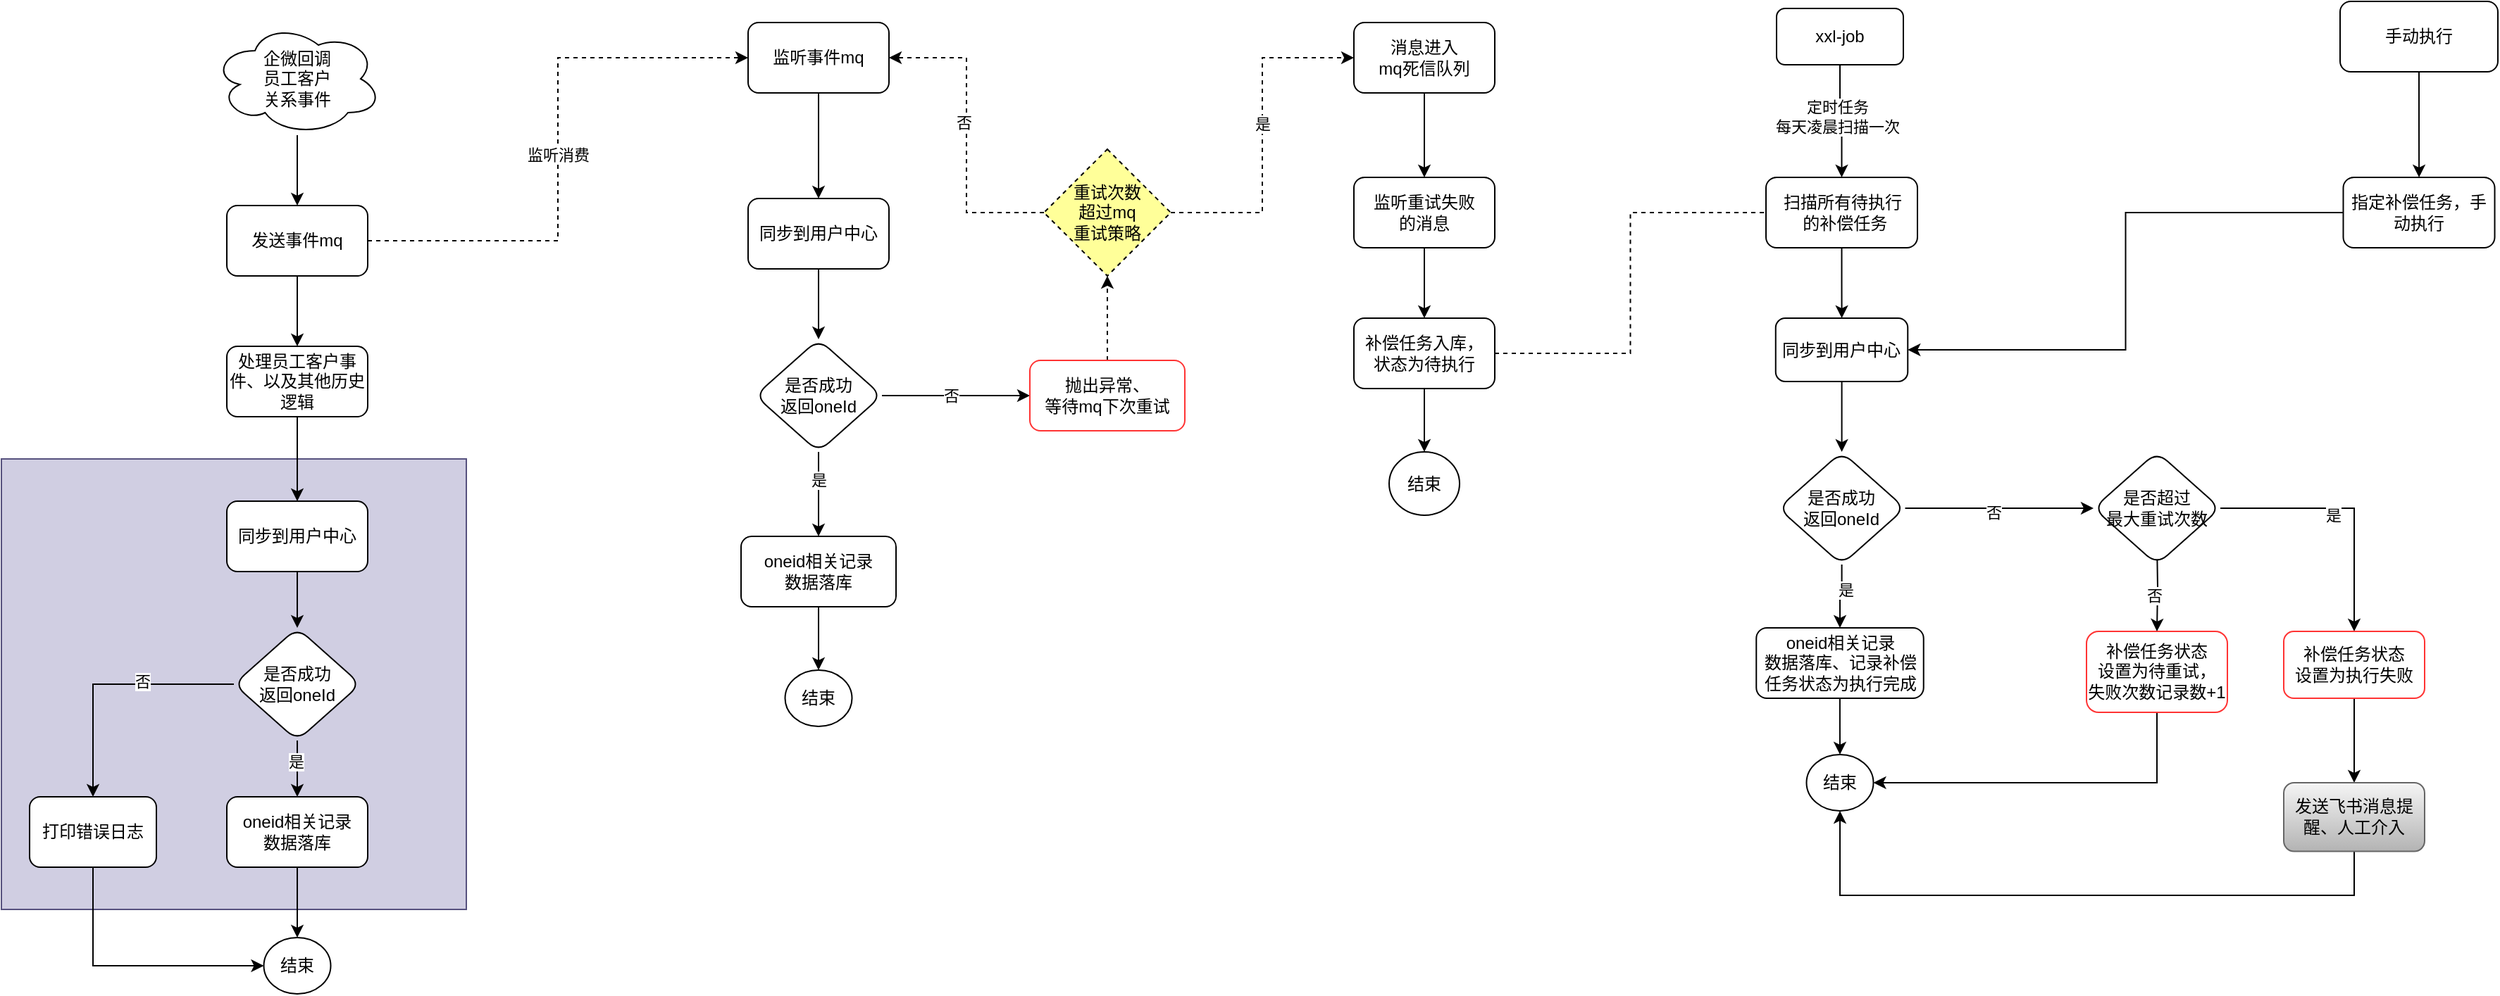 <mxfile version="21.5.2" type="github">
  <diagram name="第 1 页" id="4JoTaoSx7be4t_oKLLkg">
    <mxGraphModel dx="1272" dy="1990" grid="1" gridSize="10" guides="1" tooltips="1" connect="1" arrows="1" fold="1" page="1" pageScale="1" pageWidth="827" pageHeight="1169" math="0" shadow="0">
      <root>
        <mxCell id="0" />
        <mxCell id="1" parent="0" />
        <mxCell id="UK_X4ILq6T3edC79J_2B-37" value="" style="rounded=0;whiteSpace=wrap;html=1;fillColor=#d0cee2;strokeColor=#56517e;" vertex="1" parent="1">
          <mxGeometry x="50" y="200" width="330" height="320" as="geometry" />
        </mxCell>
        <mxCell id="UK_X4ILq6T3edC79J_2B-8" style="edgeStyle=orthogonalEdgeStyle;rounded=0;orthogonalLoop=1;jettySize=auto;html=1;entryX=0.5;entryY=0;entryDx=0;entryDy=0;" edge="1" parent="1" source="UK_X4ILq6T3edC79J_2B-5" target="UK_X4ILq6T3edC79J_2B-9">
          <mxGeometry relative="1" as="geometry">
            <mxPoint x="260" y="320" as="targetPoint" />
          </mxGeometry>
        </mxCell>
        <mxCell id="UK_X4ILq6T3edC79J_2B-5" value="处理员工客户事件、以及其他历史逻辑" style="rounded=1;whiteSpace=wrap;html=1;" vertex="1" parent="1">
          <mxGeometry x="210" y="120" width="100" height="50" as="geometry" />
        </mxCell>
        <mxCell id="UK_X4ILq6T3edC79J_2B-25" style="edgeStyle=orthogonalEdgeStyle;rounded=0;orthogonalLoop=1;jettySize=auto;html=1;entryX=0.5;entryY=0;entryDx=0;entryDy=0;" edge="1" parent="1" source="UK_X4ILq6T3edC79J_2B-6" target="UK_X4ILq6T3edC79J_2B-26">
          <mxGeometry relative="1" as="geometry">
            <mxPoint x="250" y="40" as="targetPoint" />
          </mxGeometry>
        </mxCell>
        <mxCell id="UK_X4ILq6T3edC79J_2B-6" value="企微回调&lt;br&gt;员工客户&lt;br&gt;关系事件" style="ellipse;shape=cloud;whiteSpace=wrap;html=1;" vertex="1" parent="1">
          <mxGeometry x="200" y="-110" width="120" height="80" as="geometry" />
        </mxCell>
        <mxCell id="UK_X4ILq6T3edC79J_2B-14" value="" style="edgeStyle=orthogonalEdgeStyle;rounded=0;orthogonalLoop=1;jettySize=auto;html=1;" edge="1" parent="1" source="UK_X4ILq6T3edC79J_2B-9" target="UK_X4ILq6T3edC79J_2B-13">
          <mxGeometry relative="1" as="geometry" />
        </mxCell>
        <mxCell id="UK_X4ILq6T3edC79J_2B-9" value="同步到用户中心" style="rounded=1;whiteSpace=wrap;html=1;" vertex="1" parent="1">
          <mxGeometry x="210" y="230" width="100" height="50" as="geometry" />
        </mxCell>
        <mxCell id="UK_X4ILq6T3edC79J_2B-16" value="" style="edgeStyle=orthogonalEdgeStyle;rounded=0;orthogonalLoop=1;jettySize=auto;html=1;" edge="1" parent="1" source="UK_X4ILq6T3edC79J_2B-13" target="UK_X4ILq6T3edC79J_2B-15">
          <mxGeometry relative="1" as="geometry" />
        </mxCell>
        <mxCell id="UK_X4ILq6T3edC79J_2B-17" value="是" style="edgeLabel;html=1;align=center;verticalAlign=middle;resizable=0;points=[];" vertex="1" connectable="0" parent="UK_X4ILq6T3edC79J_2B-16">
          <mxGeometry x="-0.28" y="-1" relative="1" as="geometry">
            <mxPoint as="offset" />
          </mxGeometry>
        </mxCell>
        <mxCell id="UK_X4ILq6T3edC79J_2B-19" value="" style="edgeStyle=orthogonalEdgeStyle;rounded=0;orthogonalLoop=1;jettySize=auto;html=1;" edge="1" parent="1" source="UK_X4ILq6T3edC79J_2B-13" target="UK_X4ILq6T3edC79J_2B-18">
          <mxGeometry relative="1" as="geometry" />
        </mxCell>
        <mxCell id="UK_X4ILq6T3edC79J_2B-23" value="否" style="edgeLabel;html=1;align=center;verticalAlign=middle;resizable=0;points=[];" vertex="1" connectable="0" parent="UK_X4ILq6T3edC79J_2B-19">
          <mxGeometry x="-0.273" y="-2" relative="1" as="geometry">
            <mxPoint as="offset" />
          </mxGeometry>
        </mxCell>
        <mxCell id="UK_X4ILq6T3edC79J_2B-13" value="是否成功&lt;br&gt;返回oneId" style="rhombus;whiteSpace=wrap;html=1;rounded=1;" vertex="1" parent="1">
          <mxGeometry x="215" y="320" width="90" height="80" as="geometry" />
        </mxCell>
        <mxCell id="UK_X4ILq6T3edC79J_2B-21" value="" style="edgeStyle=orthogonalEdgeStyle;rounded=0;orthogonalLoop=1;jettySize=auto;html=1;" edge="1" parent="1" source="UK_X4ILq6T3edC79J_2B-15" target="UK_X4ILq6T3edC79J_2B-20">
          <mxGeometry relative="1" as="geometry" />
        </mxCell>
        <mxCell id="UK_X4ILq6T3edC79J_2B-15" value="oneid相关记录&lt;br&gt;数据落库" style="whiteSpace=wrap;html=1;rounded=1;" vertex="1" parent="1">
          <mxGeometry x="210" y="440" width="100" height="50" as="geometry" />
        </mxCell>
        <mxCell id="UK_X4ILq6T3edC79J_2B-22" style="edgeStyle=orthogonalEdgeStyle;rounded=0;orthogonalLoop=1;jettySize=auto;html=1;entryX=0;entryY=0.5;entryDx=0;entryDy=0;exitX=0.5;exitY=1;exitDx=0;exitDy=0;" edge="1" parent="1" source="UK_X4ILq6T3edC79J_2B-18" target="UK_X4ILq6T3edC79J_2B-20">
          <mxGeometry relative="1" as="geometry" />
        </mxCell>
        <mxCell id="UK_X4ILq6T3edC79J_2B-18" value="打印错误日志" style="whiteSpace=wrap;html=1;rounded=1;" vertex="1" parent="1">
          <mxGeometry x="70" y="440" width="90" height="50" as="geometry" />
        </mxCell>
        <mxCell id="UK_X4ILq6T3edC79J_2B-20" value="结束" style="ellipse;whiteSpace=wrap;html=1;rounded=1;" vertex="1" parent="1">
          <mxGeometry x="236.25" y="540" width="47.5" height="40" as="geometry" />
        </mxCell>
        <mxCell id="UK_X4ILq6T3edC79J_2B-27" style="edgeStyle=orthogonalEdgeStyle;rounded=0;orthogonalLoop=1;jettySize=auto;html=1;entryX=0.5;entryY=0;entryDx=0;entryDy=0;" edge="1" parent="1" source="UK_X4ILq6T3edC79J_2B-26" target="UK_X4ILq6T3edC79J_2B-5">
          <mxGeometry relative="1" as="geometry" />
        </mxCell>
        <mxCell id="UK_X4ILq6T3edC79J_2B-34" style="edgeStyle=orthogonalEdgeStyle;rounded=0;orthogonalLoop=1;jettySize=auto;html=1;entryX=0;entryY=0.5;entryDx=0;entryDy=0;dashed=1;" edge="1" parent="1" source="UK_X4ILq6T3edC79J_2B-26" target="UK_X4ILq6T3edC79J_2B-32">
          <mxGeometry relative="1" as="geometry" />
        </mxCell>
        <mxCell id="UK_X4ILq6T3edC79J_2B-35" value="监听消费" style="edgeLabel;html=1;align=center;verticalAlign=middle;resizable=0;points=[];" vertex="1" connectable="0" parent="UK_X4ILq6T3edC79J_2B-34">
          <mxGeometry x="-0.021" relative="1" as="geometry">
            <mxPoint as="offset" />
          </mxGeometry>
        </mxCell>
        <mxCell id="UK_X4ILq6T3edC79J_2B-26" value="发送事件mq" style="rounded=1;whiteSpace=wrap;html=1;" vertex="1" parent="1">
          <mxGeometry x="210" y="20" width="100" height="50" as="geometry" />
        </mxCell>
        <mxCell id="UK_X4ILq6T3edC79J_2B-38" style="edgeStyle=orthogonalEdgeStyle;rounded=0;orthogonalLoop=1;jettySize=auto;html=1;" edge="1" parent="1" source="UK_X4ILq6T3edC79J_2B-32" target="UK_X4ILq6T3edC79J_2B-39">
          <mxGeometry relative="1" as="geometry">
            <mxPoint x="630" y="65" as="targetPoint" />
          </mxGeometry>
        </mxCell>
        <mxCell id="UK_X4ILq6T3edC79J_2B-32" value="监听事件mq" style="rounded=1;whiteSpace=wrap;html=1;" vertex="1" parent="1">
          <mxGeometry x="580" y="-110" width="100" height="50" as="geometry" />
        </mxCell>
        <mxCell id="UK_X4ILq6T3edC79J_2B-41" value="" style="edgeStyle=orthogonalEdgeStyle;rounded=0;orthogonalLoop=1;jettySize=auto;html=1;entryX=0.5;entryY=0;entryDx=0;entryDy=0;" edge="1" parent="1" source="UK_X4ILq6T3edC79J_2B-39" target="UK_X4ILq6T3edC79J_2B-42">
          <mxGeometry relative="1" as="geometry">
            <mxPoint x="630" y="140" as="targetPoint" />
          </mxGeometry>
        </mxCell>
        <mxCell id="UK_X4ILq6T3edC79J_2B-39" value="同步到用户中心" style="rounded=1;whiteSpace=wrap;html=1;" vertex="1" parent="1">
          <mxGeometry x="580" y="15" width="100" height="50" as="geometry" />
        </mxCell>
        <mxCell id="UK_X4ILq6T3edC79J_2B-45" value="" style="edgeStyle=orthogonalEdgeStyle;rounded=0;orthogonalLoop=1;jettySize=auto;html=1;" edge="1" parent="1" source="UK_X4ILq6T3edC79J_2B-42" target="UK_X4ILq6T3edC79J_2B-44">
          <mxGeometry relative="1" as="geometry" />
        </mxCell>
        <mxCell id="UK_X4ILq6T3edC79J_2B-46" value="是" style="edgeLabel;html=1;align=center;verticalAlign=middle;resizable=0;points=[];" vertex="1" connectable="0" parent="UK_X4ILq6T3edC79J_2B-45">
          <mxGeometry x="-0.343" relative="1" as="geometry">
            <mxPoint as="offset" />
          </mxGeometry>
        </mxCell>
        <mxCell id="UK_X4ILq6T3edC79J_2B-56" style="edgeStyle=orthogonalEdgeStyle;rounded=0;orthogonalLoop=1;jettySize=auto;html=1;" edge="1" parent="1" source="UK_X4ILq6T3edC79J_2B-42" target="UK_X4ILq6T3edC79J_2B-48">
          <mxGeometry relative="1" as="geometry" />
        </mxCell>
        <mxCell id="UK_X4ILq6T3edC79J_2B-57" value="否" style="edgeLabel;html=1;align=center;verticalAlign=middle;resizable=0;points=[];" vertex="1" connectable="0" parent="UK_X4ILq6T3edC79J_2B-56">
          <mxGeometry x="-0.067" relative="1" as="geometry">
            <mxPoint as="offset" />
          </mxGeometry>
        </mxCell>
        <mxCell id="UK_X4ILq6T3edC79J_2B-42" value="是否成功&lt;br&gt;返回oneId" style="rhombus;whiteSpace=wrap;html=1;rounded=1;" vertex="1" parent="1">
          <mxGeometry x="585" y="115" width="90" height="80" as="geometry" />
        </mxCell>
        <mxCell id="UK_X4ILq6T3edC79J_2B-50" style="edgeStyle=orthogonalEdgeStyle;rounded=0;orthogonalLoop=1;jettySize=auto;html=1;" edge="1" parent="1" source="UK_X4ILq6T3edC79J_2B-44" target="UK_X4ILq6T3edC79J_2B-49">
          <mxGeometry relative="1" as="geometry" />
        </mxCell>
        <mxCell id="UK_X4ILq6T3edC79J_2B-44" value="oneid相关记录&lt;br&gt;数据落库" style="whiteSpace=wrap;html=1;rounded=1;" vertex="1" parent="1">
          <mxGeometry x="575" y="255" width="110" height="50" as="geometry" />
        </mxCell>
        <mxCell id="UK_X4ILq6T3edC79J_2B-61" style="edgeStyle=orthogonalEdgeStyle;rounded=0;orthogonalLoop=1;jettySize=auto;html=1;entryX=0.5;entryY=1;entryDx=0;entryDy=0;dashed=1;" edge="1" parent="1" source="UK_X4ILq6T3edC79J_2B-48" target="UK_X4ILq6T3edC79J_2B-63">
          <mxGeometry relative="1" as="geometry">
            <mxPoint x="805" y="60" as="targetPoint" />
          </mxGeometry>
        </mxCell>
        <mxCell id="UK_X4ILq6T3edC79J_2B-48" value="抛出异常、&lt;br&gt;等待mq下次重试" style="whiteSpace=wrap;html=1;rounded=1;fillColor=#FFFFFF;strokeColor=#FF3333;" vertex="1" parent="1">
          <mxGeometry x="780" y="130" width="110" height="50" as="geometry" />
        </mxCell>
        <mxCell id="UK_X4ILq6T3edC79J_2B-49" value="结束" style="ellipse;whiteSpace=wrap;html=1;rounded=1;" vertex="1" parent="1">
          <mxGeometry x="606.25" y="350" width="47.5" height="40" as="geometry" />
        </mxCell>
        <mxCell id="UK_X4ILq6T3edC79J_2B-65" style="edgeStyle=orthogonalEdgeStyle;rounded=0;orthogonalLoop=1;jettySize=auto;html=1;entryX=1;entryY=0.5;entryDx=0;entryDy=0;dashed=1;" edge="1" parent="1" source="UK_X4ILq6T3edC79J_2B-63" target="UK_X4ILq6T3edC79J_2B-32">
          <mxGeometry relative="1" as="geometry" />
        </mxCell>
        <mxCell id="UK_X4ILq6T3edC79J_2B-66" value="否" style="edgeLabel;html=1;align=center;verticalAlign=middle;resizable=0;points=[];" vertex="1" connectable="0" parent="UK_X4ILq6T3edC79J_2B-65">
          <mxGeometry x="0.084" y="2" relative="1" as="geometry">
            <mxPoint as="offset" />
          </mxGeometry>
        </mxCell>
        <mxCell id="UK_X4ILq6T3edC79J_2B-67" style="edgeStyle=orthogonalEdgeStyle;rounded=0;orthogonalLoop=1;jettySize=auto;html=1;entryX=0;entryY=0.5;entryDx=0;entryDy=0;dashed=1;" edge="1" parent="1" source="UK_X4ILq6T3edC79J_2B-63" target="UK_X4ILq6T3edC79J_2B-68">
          <mxGeometry relative="1" as="geometry">
            <mxPoint x="930" y="-100" as="targetPoint" />
          </mxGeometry>
        </mxCell>
        <mxCell id="UK_X4ILq6T3edC79J_2B-69" value="是" style="edgeLabel;html=1;align=center;verticalAlign=middle;resizable=0;points=[];" vertex="1" connectable="0" parent="UK_X4ILq6T3edC79J_2B-67">
          <mxGeometry x="0.067" relative="1" as="geometry">
            <mxPoint as="offset" />
          </mxGeometry>
        </mxCell>
        <mxCell id="UK_X4ILq6T3edC79J_2B-63" value="重试次数&lt;br style=&quot;border-color: var(--border-color);&quot;&gt;超过mq&lt;br&gt;重试策略" style="rhombus;whiteSpace=wrap;html=1;dashed=1;fillColor=#FFFF99;" vertex="1" parent="1">
          <mxGeometry x="790" y="-20" width="90" height="90" as="geometry" />
        </mxCell>
        <mxCell id="UK_X4ILq6T3edC79J_2B-71" style="edgeStyle=orthogonalEdgeStyle;rounded=0;orthogonalLoop=1;jettySize=auto;html=1;" edge="1" parent="1" source="UK_X4ILq6T3edC79J_2B-68" target="UK_X4ILq6T3edC79J_2B-70">
          <mxGeometry relative="1" as="geometry" />
        </mxCell>
        <mxCell id="UK_X4ILq6T3edC79J_2B-68" value="消息进入&lt;br&gt;mq死信队列" style="rounded=1;whiteSpace=wrap;html=1;" vertex="1" parent="1">
          <mxGeometry x="1010" y="-110" width="100" height="50" as="geometry" />
        </mxCell>
        <mxCell id="UK_X4ILq6T3edC79J_2B-73" value="" style="edgeStyle=orthogonalEdgeStyle;rounded=0;orthogonalLoop=1;jettySize=auto;html=1;" edge="1" parent="1" source="UK_X4ILq6T3edC79J_2B-70" target="UK_X4ILq6T3edC79J_2B-72">
          <mxGeometry relative="1" as="geometry" />
        </mxCell>
        <mxCell id="UK_X4ILq6T3edC79J_2B-70" value="监听重试失败&lt;br&gt;的消息" style="rounded=1;whiteSpace=wrap;html=1;" vertex="1" parent="1">
          <mxGeometry x="1010" width="100" height="50" as="geometry" />
        </mxCell>
        <mxCell id="UK_X4ILq6T3edC79J_2B-76" value="" style="edgeStyle=orthogonalEdgeStyle;rounded=0;orthogonalLoop=1;jettySize=auto;html=1;" edge="1" parent="1" source="UK_X4ILq6T3edC79J_2B-72" target="UK_X4ILq6T3edC79J_2B-75">
          <mxGeometry relative="1" as="geometry" />
        </mxCell>
        <mxCell id="UK_X4ILq6T3edC79J_2B-112" style="edgeStyle=orthogonalEdgeStyle;rounded=0;orthogonalLoop=1;jettySize=auto;html=1;entryX=0;entryY=0.5;entryDx=0;entryDy=0;dashed=1;endArrow=none;endFill=0;" edge="1" parent="1" source="UK_X4ILq6T3edC79J_2B-72" target="UK_X4ILq6T3edC79J_2B-79">
          <mxGeometry relative="1" as="geometry" />
        </mxCell>
        <mxCell id="UK_X4ILq6T3edC79J_2B-72" value="补偿任务入库，&lt;br&gt;状态为待执行" style="whiteSpace=wrap;html=1;rounded=1;" vertex="1" parent="1">
          <mxGeometry x="1010" y="100" width="100" height="50" as="geometry" />
        </mxCell>
        <mxCell id="UK_X4ILq6T3edC79J_2B-75" value="结束" style="ellipse;whiteSpace=wrap;html=1;rounded=1;" vertex="1" parent="1">
          <mxGeometry x="1035" y="195" width="50" height="45" as="geometry" />
        </mxCell>
        <mxCell id="UK_X4ILq6T3edC79J_2B-80" value="" style="edgeStyle=orthogonalEdgeStyle;rounded=0;orthogonalLoop=1;jettySize=auto;html=1;" edge="1" parent="1" source="UK_X4ILq6T3edC79J_2B-78" target="UK_X4ILq6T3edC79J_2B-79">
          <mxGeometry relative="1" as="geometry" />
        </mxCell>
        <mxCell id="UK_X4ILq6T3edC79J_2B-81" value="定时任务&lt;br&gt;每天凌晨扫描一次" style="edgeLabel;html=1;align=center;verticalAlign=middle;resizable=0;points=[];" vertex="1" connectable="0" parent="UK_X4ILq6T3edC79J_2B-80">
          <mxGeometry x="-0.086" y="-2" relative="1" as="geometry">
            <mxPoint as="offset" />
          </mxGeometry>
        </mxCell>
        <mxCell id="UK_X4ILq6T3edC79J_2B-78" value="xxl-job" style="rounded=1;whiteSpace=wrap;html=1;" vertex="1" parent="1">
          <mxGeometry x="1310" y="-120" width="90" height="40" as="geometry" />
        </mxCell>
        <mxCell id="UK_X4ILq6T3edC79J_2B-83" value="" style="edgeStyle=orthogonalEdgeStyle;rounded=0;orthogonalLoop=1;jettySize=auto;html=1;" edge="1" parent="1" source="UK_X4ILq6T3edC79J_2B-79" target="UK_X4ILq6T3edC79J_2B-82">
          <mxGeometry relative="1" as="geometry" />
        </mxCell>
        <mxCell id="UK_X4ILq6T3edC79J_2B-79" value="扫描所有待执行&lt;br&gt;&amp;nbsp;的补偿任务" style="whiteSpace=wrap;html=1;rounded=1;" vertex="1" parent="1">
          <mxGeometry x="1302.5" width="107.5" height="50" as="geometry" />
        </mxCell>
        <mxCell id="UK_X4ILq6T3edC79J_2B-87" value="" style="edgeStyle=orthogonalEdgeStyle;rounded=0;orthogonalLoop=1;jettySize=auto;html=1;" edge="1" parent="1" source="UK_X4ILq6T3edC79J_2B-82" target="UK_X4ILq6T3edC79J_2B-88">
          <mxGeometry relative="1" as="geometry">
            <mxPoint x="1356.3" y="195" as="targetPoint" />
          </mxGeometry>
        </mxCell>
        <mxCell id="UK_X4ILq6T3edC79J_2B-82" value="同步到用户中心" style="whiteSpace=wrap;html=1;rounded=1;" vertex="1" parent="1">
          <mxGeometry x="1309.38" y="100" width="93.75" height="45" as="geometry" />
        </mxCell>
        <mxCell id="UK_X4ILq6T3edC79J_2B-90" value="" style="edgeStyle=orthogonalEdgeStyle;rounded=0;orthogonalLoop=1;jettySize=auto;html=1;entryX=0.5;entryY=0;entryDx=0;entryDy=0;" edge="1" parent="1" source="UK_X4ILq6T3edC79J_2B-88" target="UK_X4ILq6T3edC79J_2B-91">
          <mxGeometry relative="1" as="geometry">
            <mxPoint x="1356.3" y="300" as="targetPoint" />
          </mxGeometry>
        </mxCell>
        <mxCell id="UK_X4ILq6T3edC79J_2B-113" value="是" style="edgeLabel;html=1;align=center;verticalAlign=middle;resizable=0;points=[];" vertex="1" connectable="0" parent="UK_X4ILq6T3edC79J_2B-90">
          <mxGeometry x="-0.244" y="2" relative="1" as="geometry">
            <mxPoint as="offset" />
          </mxGeometry>
        </mxCell>
        <mxCell id="UK_X4ILq6T3edC79J_2B-96" value="" style="edgeStyle=orthogonalEdgeStyle;rounded=0;orthogonalLoop=1;jettySize=auto;html=1;" edge="1" parent="1" source="UK_X4ILq6T3edC79J_2B-88" target="UK_X4ILq6T3edC79J_2B-103">
          <mxGeometry relative="1" as="geometry">
            <mxPoint x="1530" y="235" as="targetPoint" />
          </mxGeometry>
        </mxCell>
        <mxCell id="UK_X4ILq6T3edC79J_2B-97" value="否" style="edgeLabel;html=1;align=center;verticalAlign=middle;resizable=0;points=[];" vertex="1" connectable="0" parent="UK_X4ILq6T3edC79J_2B-96">
          <mxGeometry x="-0.067" y="-3" relative="1" as="geometry">
            <mxPoint as="offset" />
          </mxGeometry>
        </mxCell>
        <mxCell id="UK_X4ILq6T3edC79J_2B-88" value="是否成功&lt;br&gt;返回oneId" style="rhombus;whiteSpace=wrap;html=1;rounded=1;" vertex="1" parent="1">
          <mxGeometry x="1311.26" y="195" width="90" height="80" as="geometry" />
        </mxCell>
        <mxCell id="UK_X4ILq6T3edC79J_2B-94" value="" style="edgeStyle=orthogonalEdgeStyle;rounded=0;orthogonalLoop=1;jettySize=auto;html=1;" edge="1" parent="1" source="UK_X4ILq6T3edC79J_2B-91" target="UK_X4ILq6T3edC79J_2B-93">
          <mxGeometry relative="1" as="geometry" />
        </mxCell>
        <mxCell id="UK_X4ILq6T3edC79J_2B-91" value="oneid相关记录&lt;br&gt;数据落库、记录补偿任务状态为执行完成" style="whiteSpace=wrap;html=1;rounded=1;" vertex="1" parent="1">
          <mxGeometry x="1295.63" y="320" width="118.74" height="50" as="geometry" />
        </mxCell>
        <mxCell id="UK_X4ILq6T3edC79J_2B-93" value="结束" style="ellipse;whiteSpace=wrap;html=1;rounded=1;" vertex="1" parent="1">
          <mxGeometry x="1331.25" y="410" width="47.5" height="40" as="geometry" />
        </mxCell>
        <mxCell id="UK_X4ILq6T3edC79J_2B-104" style="edgeStyle=orthogonalEdgeStyle;rounded=0;orthogonalLoop=1;jettySize=auto;html=1;entryX=1;entryY=0.5;entryDx=0;entryDy=0;" edge="1" parent="1" source="UK_X4ILq6T3edC79J_2B-100" target="UK_X4ILq6T3edC79J_2B-93">
          <mxGeometry relative="1" as="geometry">
            <Array as="points">
              <mxPoint x="1580" y="430" />
            </Array>
          </mxGeometry>
        </mxCell>
        <mxCell id="UK_X4ILq6T3edC79J_2B-100" value="补偿任务状态&lt;br&gt;设置为待重试，&lt;br&gt;失败次数记录数+1" style="whiteSpace=wrap;html=1;rounded=1;fillColor=#FFFFFF;strokeColor=#FF3333;" vertex="1" parent="1">
          <mxGeometry x="1530" y="322.5" width="100" height="57.5" as="geometry" />
        </mxCell>
        <mxCell id="UK_X4ILq6T3edC79J_2B-102" style="edgeStyle=orthogonalEdgeStyle;rounded=0;orthogonalLoop=1;jettySize=auto;html=1;" edge="1" parent="1" target="UK_X4ILq6T3edC79J_2B-100">
          <mxGeometry relative="1" as="geometry">
            <mxPoint x="1580" y="258.75" as="sourcePoint" />
          </mxGeometry>
        </mxCell>
        <mxCell id="UK_X4ILq6T3edC79J_2B-105" value="否" style="edgeLabel;html=1;align=center;verticalAlign=middle;resizable=0;points=[];" vertex="1" connectable="0" parent="UK_X4ILq6T3edC79J_2B-102">
          <mxGeometry x="0.206" y="-2" relative="1" as="geometry">
            <mxPoint as="offset" />
          </mxGeometry>
        </mxCell>
        <mxCell id="UK_X4ILq6T3edC79J_2B-106" style="edgeStyle=orthogonalEdgeStyle;rounded=0;orthogonalLoop=1;jettySize=auto;html=1;entryX=0.5;entryY=0;entryDx=0;entryDy=0;" edge="1" parent="1" source="UK_X4ILq6T3edC79J_2B-103" target="UK_X4ILq6T3edC79J_2B-107">
          <mxGeometry relative="1" as="geometry">
            <mxPoint x="1720" y="235" as="targetPoint" />
          </mxGeometry>
        </mxCell>
        <mxCell id="UK_X4ILq6T3edC79J_2B-115" value="是" style="edgeLabel;html=1;align=center;verticalAlign=middle;resizable=0;points=[];" vertex="1" connectable="0" parent="UK_X4ILq6T3edC79J_2B-106">
          <mxGeometry x="-0.117" y="-5" relative="1" as="geometry">
            <mxPoint x="-1" as="offset" />
          </mxGeometry>
        </mxCell>
        <mxCell id="UK_X4ILq6T3edC79J_2B-103" value="是否超过&lt;br&gt;最大重试次数" style="rhombus;whiteSpace=wrap;html=1;rounded=1;" vertex="1" parent="1">
          <mxGeometry x="1535.0" y="195" width="90" height="80" as="geometry" />
        </mxCell>
        <mxCell id="UK_X4ILq6T3edC79J_2B-109" value="" style="edgeStyle=orthogonalEdgeStyle;rounded=0;orthogonalLoop=1;jettySize=auto;html=1;" edge="1" parent="1" source="UK_X4ILq6T3edC79J_2B-107" target="UK_X4ILq6T3edC79J_2B-108">
          <mxGeometry relative="1" as="geometry" />
        </mxCell>
        <mxCell id="UK_X4ILq6T3edC79J_2B-107" value="补偿任务状态&lt;br&gt;设置为执行失败" style="whiteSpace=wrap;html=1;rounded=1;strokeColor=#FF3333;" vertex="1" parent="1">
          <mxGeometry x="1670" y="322.5" width="100" height="47.5" as="geometry" />
        </mxCell>
        <mxCell id="UK_X4ILq6T3edC79J_2B-111" style="edgeStyle=orthogonalEdgeStyle;rounded=0;orthogonalLoop=1;jettySize=auto;html=1;entryX=0.5;entryY=1;entryDx=0;entryDy=0;exitX=0.5;exitY=1;exitDx=0;exitDy=0;" edge="1" parent="1" source="UK_X4ILq6T3edC79J_2B-108" target="UK_X4ILq6T3edC79J_2B-93">
          <mxGeometry relative="1" as="geometry">
            <Array as="points">
              <mxPoint x="1720" y="510" />
              <mxPoint x="1355" y="510" />
            </Array>
          </mxGeometry>
        </mxCell>
        <mxCell id="UK_X4ILq6T3edC79J_2B-108" value="发送飞书消息提醒、人工介入" style="whiteSpace=wrap;html=1;rounded=1;fillColor=#f5f5f5;gradientColor=#b3b3b3;strokeColor=#666666;" vertex="1" parent="1">
          <mxGeometry x="1670" y="430" width="100" height="48.75" as="geometry" />
        </mxCell>
        <mxCell id="UK_X4ILq6T3edC79J_2B-120" style="edgeStyle=orthogonalEdgeStyle;rounded=0;orthogonalLoop=1;jettySize=auto;html=1;" edge="1" parent="1" source="UK_X4ILq6T3edC79J_2B-116" target="UK_X4ILq6T3edC79J_2B-121">
          <mxGeometry relative="1" as="geometry">
            <mxPoint x="1766" y="50" as="targetPoint" />
          </mxGeometry>
        </mxCell>
        <mxCell id="UK_X4ILq6T3edC79J_2B-116" value="手动执行" style="rounded=1;whiteSpace=wrap;html=1;" vertex="1" parent="1">
          <mxGeometry x="1710" y="-125" width="112" height="50" as="geometry" />
        </mxCell>
        <mxCell id="UK_X4ILq6T3edC79J_2B-123" value="" style="edgeStyle=orthogonalEdgeStyle;rounded=0;orthogonalLoop=1;jettySize=auto;html=1;entryX=1;entryY=0.5;entryDx=0;entryDy=0;" edge="1" parent="1" source="UK_X4ILq6T3edC79J_2B-121" target="UK_X4ILq6T3edC79J_2B-82">
          <mxGeometry relative="1" as="geometry">
            <mxPoint x="1886" y="100" as="targetPoint" />
          </mxGeometry>
        </mxCell>
        <mxCell id="UK_X4ILq6T3edC79J_2B-121" value="指定补偿任务，手动执行" style="whiteSpace=wrap;html=1;rounded=1;" vertex="1" parent="1">
          <mxGeometry x="1712.25" width="107.5" height="50" as="geometry" />
        </mxCell>
      </root>
    </mxGraphModel>
  </diagram>
</mxfile>
